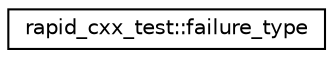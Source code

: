 digraph "Graphical Class Hierarchy"
{
  edge [fontname="Helvetica",fontsize="10",labelfontname="Helvetica",labelfontsize="10"];
  node [fontname="Helvetica",fontsize="10",shape=record];
  rankdir="LR";
  Node0 [label="rapid_cxx_test::failure_type",height=0.2,width=0.4,color="black", fillcolor="white", style="filled",URL="$structrapid__cxx__test_1_1failure__type.html"];
}
